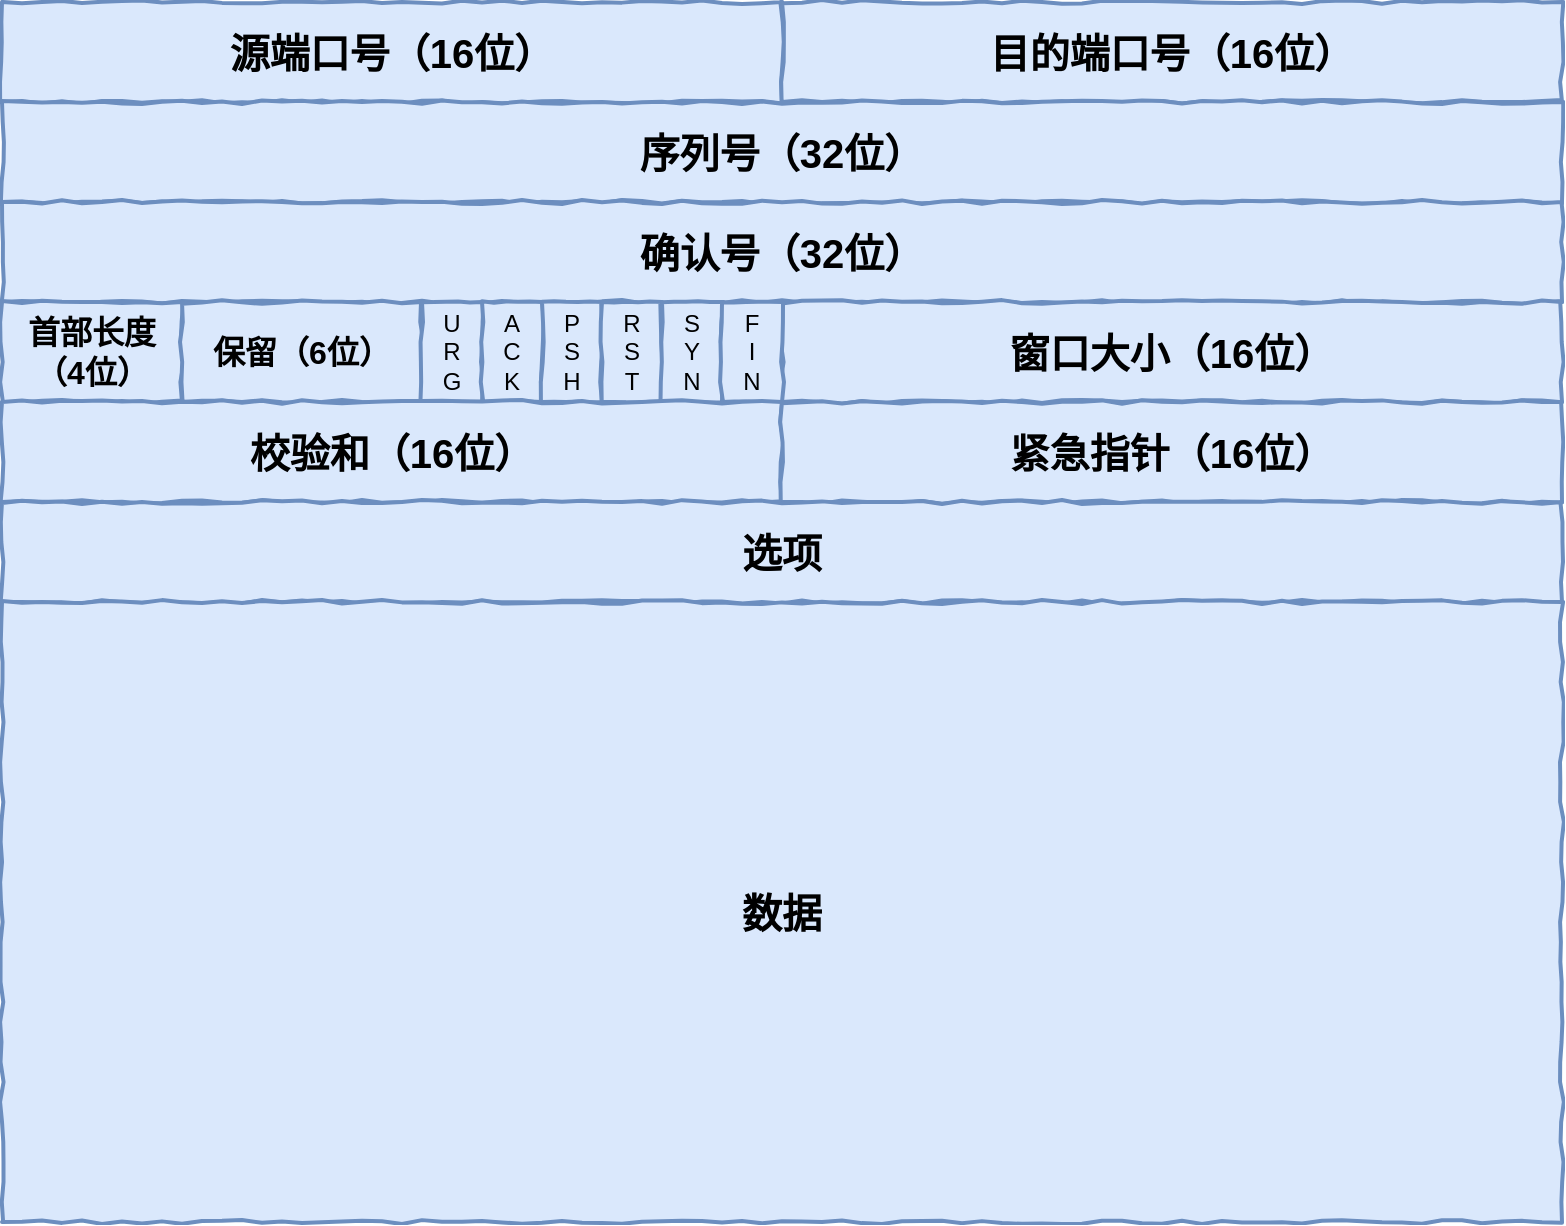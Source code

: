 <mxfile version="14.7.7" type="github">
  <diagram id="quhcuRS-bNmhicZ24N8H" name="第 1 页">
    <mxGraphModel dx="946" dy="537" grid="1" gridSize="10" guides="1" tooltips="1" connect="1" arrows="1" fold="1" page="1" pageScale="1" pageWidth="1654" pageHeight="1169" math="0" shadow="0">
      <root>
        <mxCell id="0" />
        <mxCell id="1" parent="0" />
        <mxCell id="6t4S_0NfujqEThO3U0L1-1" value="源端口号（16位）" style="rounded=0;whiteSpace=wrap;html=1;comic=1;fillColor=#dae8fc;strokeColor=#6c8ebf;strokeWidth=2;fontSize=20;fontStyle=1" vertex="1" parent="1">
          <mxGeometry x="140" y="160" width="390" height="50" as="geometry" />
        </mxCell>
        <mxCell id="6t4S_0NfujqEThO3U0L1-3" value="&lt;font style=&quot;font-size: 20px&quot;&gt;&lt;b&gt;目的端口号（16位）&lt;/b&gt;&lt;/font&gt;" style="rounded=0;whiteSpace=wrap;html=1;comic=1;fillColor=#dae8fc;strokeColor=#6c8ebf;strokeWidth=2;" vertex="1" parent="1">
          <mxGeometry x="530" y="160" width="390" height="50" as="geometry" />
        </mxCell>
        <mxCell id="6t4S_0NfujqEThO3U0L1-4" value="序列号（32位）" style="rounded=0;whiteSpace=wrap;html=1;comic=1;fillColor=#dae8fc;strokeColor=#6c8ebf;strokeWidth=2;fontSize=20;fontStyle=1" vertex="1" parent="1">
          <mxGeometry x="140" y="210" width="780" height="50" as="geometry" />
        </mxCell>
        <mxCell id="6t4S_0NfujqEThO3U0L1-5" value="确认号（32位）" style="rounded=0;whiteSpace=wrap;html=1;comic=1;fillColor=#dae8fc;strokeColor=#6c8ebf;strokeWidth=2;fontSize=20;fontStyle=1" vertex="1" parent="1">
          <mxGeometry x="140" y="260" width="780" height="50" as="geometry" />
        </mxCell>
        <mxCell id="6t4S_0NfujqEThO3U0L1-6" value="&lt;font style=&quot;font-size: 20px&quot;&gt;&lt;b&gt;窗口大小（16位）&lt;/b&gt;&lt;/font&gt;" style="rounded=0;whiteSpace=wrap;html=1;comic=1;fillColor=#dae8fc;strokeColor=#6c8ebf;strokeWidth=2;" vertex="1" parent="1">
          <mxGeometry x="530" y="310" width="390" height="50" as="geometry" />
        </mxCell>
        <mxCell id="6t4S_0NfujqEThO3U0L1-7" value="&lt;font style=&quot;font-size: 16px&quot;&gt;&lt;b&gt;首部长度（4位）&lt;/b&gt;&lt;/font&gt;" style="rounded=0;whiteSpace=wrap;html=1;comic=1;fillColor=#dae8fc;strokeColor=#6c8ebf;strokeWidth=2;" vertex="1" parent="1">
          <mxGeometry x="140" y="310" width="90" height="50" as="geometry" />
        </mxCell>
        <mxCell id="6t4S_0NfujqEThO3U0L1-9" value="&lt;font style=&quot;font-size: 16px&quot;&gt;&lt;b&gt;保留（6位）&lt;/b&gt;&lt;/font&gt;" style="rounded=0;whiteSpace=wrap;html=1;comic=1;fillColor=#dae8fc;strokeColor=#6c8ebf;strokeWidth=2;" vertex="1" parent="1">
          <mxGeometry x="230" y="310" width="120" height="50" as="geometry" />
        </mxCell>
        <mxCell id="6t4S_0NfujqEThO3U0L1-10" value="U&lt;br&gt;R&lt;br&gt;G" style="rounded=0;whiteSpace=wrap;html=1;comic=1;fillColor=#dae8fc;strokeColor=#6c8ebf;strokeWidth=2;" vertex="1" parent="1">
          <mxGeometry x="350" y="310" width="30" height="50" as="geometry" />
        </mxCell>
        <mxCell id="6t4S_0NfujqEThO3U0L1-11" value="A&lt;br&gt;C&lt;br&gt;K" style="rounded=0;whiteSpace=wrap;html=1;comic=1;fillColor=#dae8fc;strokeColor=#6c8ebf;strokeWidth=2;" vertex="1" parent="1">
          <mxGeometry x="380" y="310" width="30" height="50" as="geometry" />
        </mxCell>
        <mxCell id="6t4S_0NfujqEThO3U0L1-13" value="P&lt;br&gt;S&lt;br&gt;H" style="rounded=0;whiteSpace=wrap;html=1;comic=1;fillColor=#dae8fc;strokeColor=#6c8ebf;strokeWidth=2;" vertex="1" parent="1">
          <mxGeometry x="410" y="310" width="30" height="50" as="geometry" />
        </mxCell>
        <mxCell id="6t4S_0NfujqEThO3U0L1-14" value="R&lt;br&gt;S&lt;br&gt;T" style="rounded=0;whiteSpace=wrap;html=1;comic=1;fillColor=#dae8fc;strokeColor=#6c8ebf;strokeWidth=2;" vertex="1" parent="1">
          <mxGeometry x="440" y="310" width="30" height="50" as="geometry" />
        </mxCell>
        <mxCell id="6t4S_0NfujqEThO3U0L1-15" value="S&lt;br&gt;Y&lt;br&gt;N" style="rounded=0;whiteSpace=wrap;html=1;comic=1;fillColor=#dae8fc;strokeColor=#6c8ebf;strokeWidth=2;" vertex="1" parent="1">
          <mxGeometry x="470" y="310" width="30" height="50" as="geometry" />
        </mxCell>
        <mxCell id="6t4S_0NfujqEThO3U0L1-17" value="F&lt;br&gt;I&lt;br&gt;N" style="rounded=0;whiteSpace=wrap;html=1;comic=1;fillColor=#dae8fc;strokeColor=#6c8ebf;strokeWidth=2;" vertex="1" parent="1">
          <mxGeometry x="500" y="310" width="30" height="50" as="geometry" />
        </mxCell>
        <mxCell id="6t4S_0NfujqEThO3U0L1-18" value="&lt;font style=&quot;font-size: 20px&quot;&gt;&lt;b&gt;校验和（16位）&lt;/b&gt;&lt;/font&gt;" style="rounded=0;whiteSpace=wrap;html=1;comic=1;fillColor=#dae8fc;strokeColor=#6c8ebf;strokeWidth=2;" vertex="1" parent="1">
          <mxGeometry x="140" y="360" width="390" height="50" as="geometry" />
        </mxCell>
        <mxCell id="6t4S_0NfujqEThO3U0L1-19" value="&lt;font style=&quot;font-size: 20px&quot;&gt;&lt;b&gt;紧急指针（16位）&lt;/b&gt;&lt;/font&gt;" style="rounded=0;whiteSpace=wrap;html=1;comic=1;fillColor=#dae8fc;strokeColor=#6c8ebf;strokeWidth=2;" vertex="1" parent="1">
          <mxGeometry x="530" y="360" width="390" height="50" as="geometry" />
        </mxCell>
        <mxCell id="6t4S_0NfujqEThO3U0L1-22" value="&lt;font style=&quot;font-size: 20px&quot;&gt;&lt;b&gt;选项&lt;/b&gt;&lt;/font&gt;" style="rounded=0;whiteSpace=wrap;html=1;comic=1;fillColor=#dae8fc;strokeColor=#6c8ebf;strokeWidth=2;" vertex="1" parent="1">
          <mxGeometry x="140" y="410" width="780" height="50" as="geometry" />
        </mxCell>
        <mxCell id="6t4S_0NfujqEThO3U0L1-23" value="&lt;font style=&quot;font-size: 20px&quot;&gt;&lt;b&gt;数据&lt;/b&gt;&lt;/font&gt;" style="rounded=0;whiteSpace=wrap;html=1;comic=1;fillColor=#dae8fc;strokeColor=#6c8ebf;strokeWidth=2;" vertex="1" parent="1">
          <mxGeometry x="140" y="460" width="780" height="310" as="geometry" />
        </mxCell>
      </root>
    </mxGraphModel>
  </diagram>
</mxfile>
